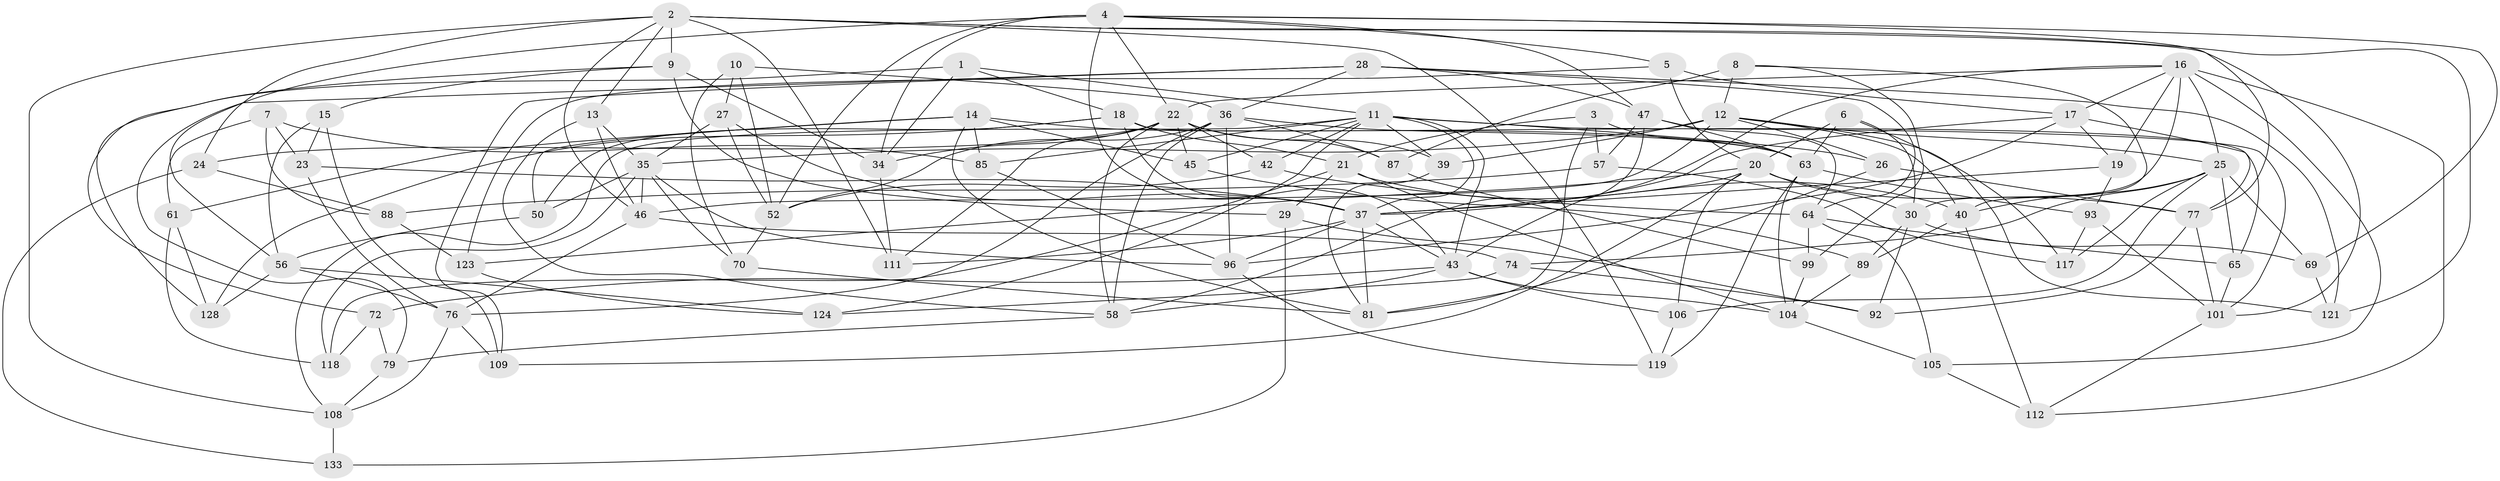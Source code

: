 // original degree distribution, {4: 1.0}
// Generated by graph-tools (version 1.1) at 2025/21/03/04/25 18:21:01]
// undirected, 82 vertices, 215 edges
graph export_dot {
graph [start="1"]
  node [color=gray90,style=filled];
  1;
  2 [super="+66+86"];
  3;
  4 [super="+49"];
  5;
  6;
  7;
  8;
  9 [super="+132"];
  10;
  11 [super="+71"];
  12 [super="+91+59"];
  13;
  14 [super="+73"];
  15;
  16 [super="+100+48"];
  17 [super="+75"];
  18 [super="+33"];
  19;
  20 [super="+80+82"];
  21 [super="+62"];
  22 [super="+78+32"];
  23;
  24;
  25 [super="+54+31"];
  26;
  27;
  28 [super="+44"];
  29;
  30 [super="+129"];
  34 [super="+41"];
  35 [super="+136"];
  36 [super="+51"];
  37 [super="+38+90"];
  39;
  40 [super="+131"];
  42;
  43 [super="+94+114"];
  45;
  46 [super="+122"];
  47 [super="+103"];
  50;
  52 [super="+67"];
  56 [super="+60"];
  57;
  58 [super="+110"];
  61;
  63 [super="+102"];
  64 [super="+68"];
  65;
  69;
  70;
  72;
  74;
  76 [super="+115"];
  77 [super="+130"];
  79;
  81 [super="+120"];
  85;
  87;
  88;
  89;
  92;
  93;
  96 [super="+97"];
  99;
  101 [super="+126"];
  104 [super="+116"];
  105;
  106;
  108 [super="+135"];
  109;
  111;
  112;
  117;
  118;
  119;
  121;
  123;
  124;
  128;
  133;
  1 -- 128;
  1 -- 11;
  1 -- 18;
  1 -- 34;
  2 -- 111;
  2 -- 119;
  2 -- 121;
  2 -- 101;
  2 -- 24;
  2 -- 9 [weight=2];
  2 -- 108;
  2 -- 13;
  2 -- 46;
  3 -- 21;
  3 -- 81;
  3 -- 57;
  3 -- 63;
  4 -- 5;
  4 -- 47;
  4 -- 34 [weight=2];
  4 -- 52;
  4 -- 22;
  4 -- 69;
  4 -- 56;
  4 -- 77;
  4 -- 37;
  5 -- 123;
  5 -- 17;
  5 -- 20;
  6 -- 63;
  6 -- 117;
  6 -- 20;
  6 -- 30;
  7 -- 88;
  7 -- 23;
  7 -- 61;
  7 -- 85;
  8 -- 87;
  8 -- 99;
  8 -- 12;
  8 -- 40;
  9 -- 15;
  9 -- 72;
  9 -- 34;
  9 -- 29;
  10 -- 70;
  10 -- 27;
  10 -- 52;
  10 -- 36;
  11 -- 85;
  11 -- 37 [weight=2];
  11 -- 108;
  11 -- 101;
  11 -- 39;
  11 -- 42;
  11 -- 45;
  11 -- 26;
  11 -- 124;
  11 -- 43;
  12 -- 121;
  12 -- 39;
  12 -- 35;
  12 -- 25;
  12 -- 40;
  12 -- 26;
  12 -- 46;
  13 -- 35;
  13 -- 46;
  13 -- 58;
  14 -- 50;
  14 -- 45;
  14 -- 81;
  14 -- 85;
  14 -- 61;
  14 -- 63;
  15 -- 23;
  15 -- 109;
  15 -- 56;
  16 -- 105;
  16 -- 19;
  16 -- 112;
  16 -- 30;
  16 -- 22;
  16 -- 43;
  16 -- 17;
  16 -- 25;
  17 -- 19;
  17 -- 37;
  17 -- 77;
  17 -- 96;
  18 -- 50;
  18 -- 65;
  18 -- 128;
  18 -- 43;
  18 -- 21;
  19 -- 93;
  19 -- 37;
  20 -- 123;
  20 -- 106;
  20 -- 109;
  20 -- 37;
  20 -- 30;
  20 -- 77;
  21 -- 104;
  21 -- 40;
  21 -- 29;
  21 -- 118;
  22 -- 24;
  22 -- 42;
  22 -- 111;
  22 -- 45;
  22 -- 87;
  22 -- 39;
  22 -- 58;
  22 -- 34;
  23 -- 76;
  23 -- 37;
  24 -- 133;
  24 -- 88;
  25 -- 69;
  25 -- 74;
  25 -- 117;
  25 -- 106;
  25 -- 65;
  25 -- 40;
  26 -- 77;
  26 -- 81;
  27 -- 52;
  27 -- 35;
  27 -- 37;
  28 -- 79;
  28 -- 47;
  28 -- 109;
  28 -- 64;
  28 -- 121;
  28 -- 36;
  29 -- 133;
  29 -- 92;
  30 -- 89;
  30 -- 92;
  30 -- 69;
  34 -- 111;
  35 -- 70;
  35 -- 46;
  35 -- 96;
  35 -- 50;
  35 -- 118;
  36 -- 63;
  36 -- 52;
  36 -- 96;
  36 -- 58;
  36 -- 87;
  36 -- 76;
  37 -- 96;
  37 -- 43;
  37 -- 111;
  37 -- 81;
  39 -- 81;
  40 -- 112;
  40 -- 89;
  42 -- 64;
  42 -- 52;
  43 -- 106;
  43 -- 72;
  43 -- 58;
  43 -- 104;
  45 -- 89;
  46 -- 76;
  46 -- 74;
  47 -- 58;
  47 -- 57;
  47 -- 63;
  47 -- 64;
  50 -- 56;
  52 -- 70;
  56 -- 76;
  56 -- 124;
  56 -- 128;
  57 -- 88;
  57 -- 117;
  58 -- 79;
  61 -- 128;
  61 -- 118;
  63 -- 104;
  63 -- 119;
  63 -- 93;
  64 -- 65;
  64 -- 105;
  64 -- 99;
  65 -- 101;
  69 -- 121;
  70 -- 81;
  72 -- 79;
  72 -- 118;
  74 -- 92;
  74 -- 124;
  76 -- 109;
  76 -- 108;
  77 -- 92;
  77 -- 101;
  79 -- 108;
  85 -- 96;
  87 -- 99;
  88 -- 123;
  89 -- 104;
  93 -- 117;
  93 -- 101;
  96 -- 119;
  99 -- 104;
  101 -- 112;
  104 -- 105;
  105 -- 112;
  106 -- 119;
  108 -- 133 [weight=2];
  123 -- 124;
}
